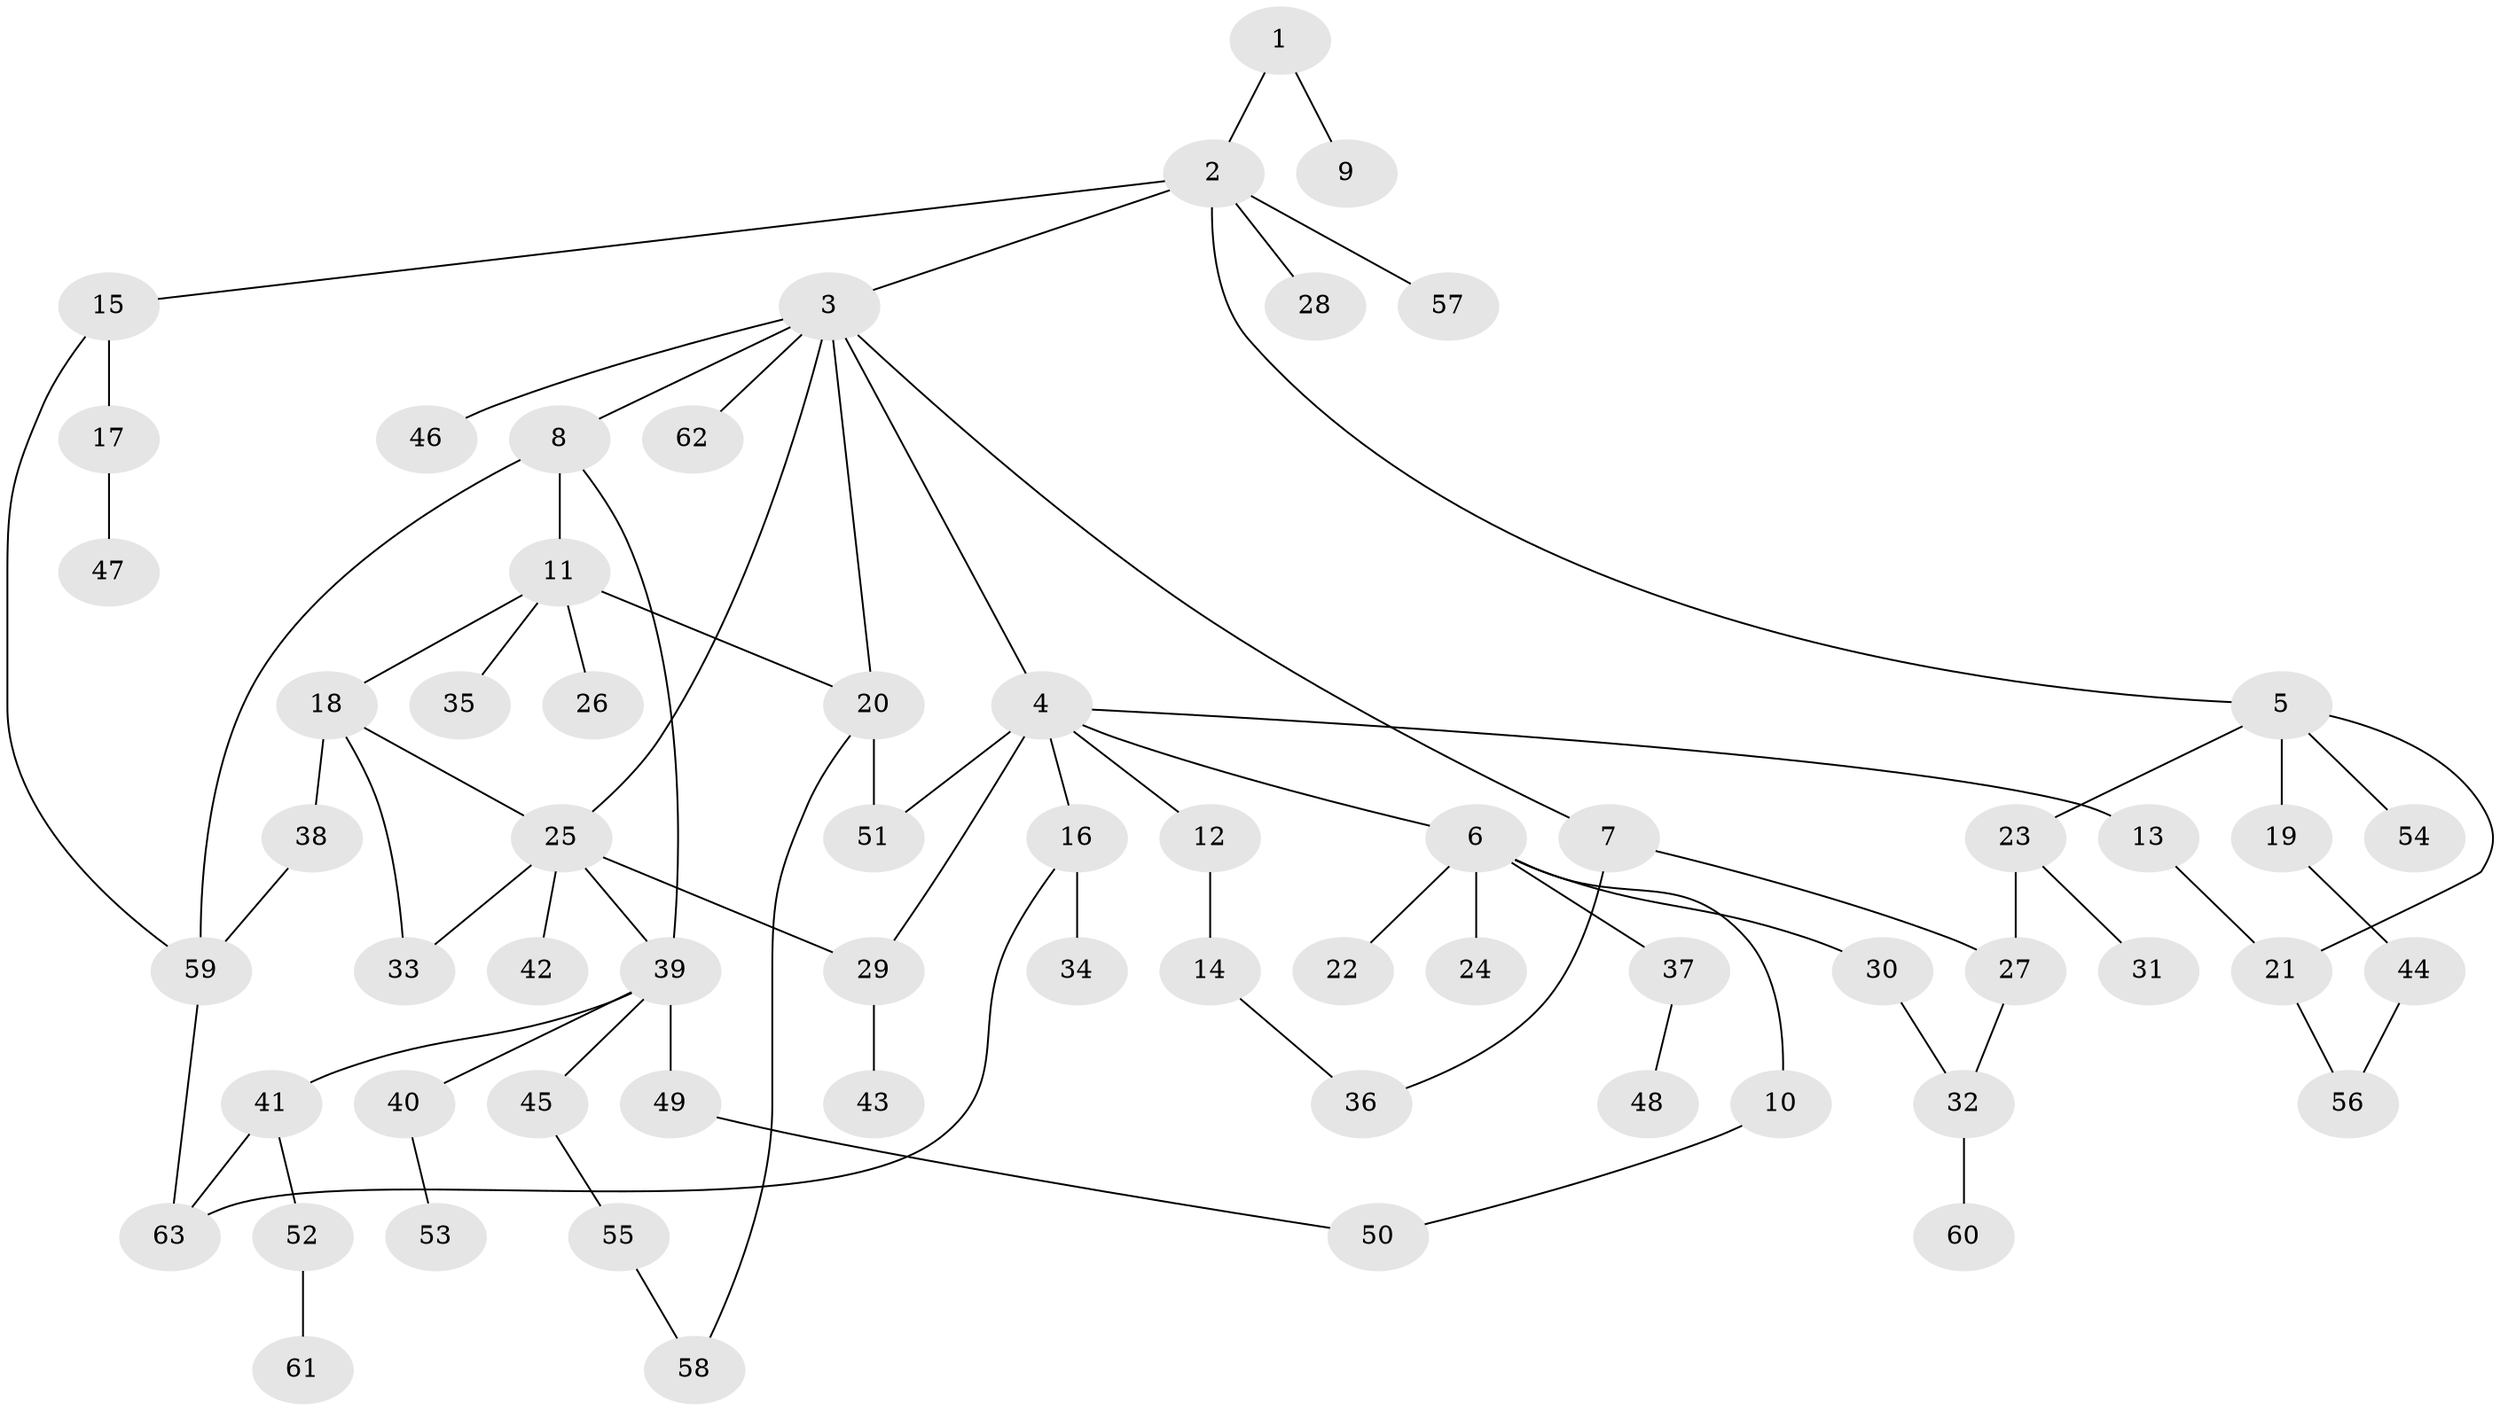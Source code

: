 // coarse degree distribution, {1: 0.4594594594594595, 2: 0.2702702702702703, 4: 0.08108108108108109, 3: 0.10810810810810811, 7: 0.02702702702702703, 13: 0.02702702702702703, 9: 0.02702702702702703}
// Generated by graph-tools (version 1.1) at 2025/46/03/04/25 21:46:20]
// undirected, 63 vertices, 79 edges
graph export_dot {
graph [start="1"]
  node [color=gray90,style=filled];
  1;
  2;
  3;
  4;
  5;
  6;
  7;
  8;
  9;
  10;
  11;
  12;
  13;
  14;
  15;
  16;
  17;
  18;
  19;
  20;
  21;
  22;
  23;
  24;
  25;
  26;
  27;
  28;
  29;
  30;
  31;
  32;
  33;
  34;
  35;
  36;
  37;
  38;
  39;
  40;
  41;
  42;
  43;
  44;
  45;
  46;
  47;
  48;
  49;
  50;
  51;
  52;
  53;
  54;
  55;
  56;
  57;
  58;
  59;
  60;
  61;
  62;
  63;
  1 -- 2;
  1 -- 9;
  2 -- 3;
  2 -- 5;
  2 -- 15;
  2 -- 28;
  2 -- 57;
  3 -- 4;
  3 -- 7;
  3 -- 8;
  3 -- 20;
  3 -- 25;
  3 -- 46;
  3 -- 62;
  4 -- 6;
  4 -- 12;
  4 -- 13;
  4 -- 16;
  4 -- 29;
  4 -- 51;
  5 -- 19;
  5 -- 23;
  5 -- 54;
  5 -- 21;
  6 -- 10;
  6 -- 22;
  6 -- 24;
  6 -- 30;
  6 -- 37;
  7 -- 36;
  7 -- 27;
  8 -- 11;
  8 -- 39;
  8 -- 59;
  10 -- 50;
  11 -- 18;
  11 -- 26;
  11 -- 35;
  11 -- 20;
  12 -- 14;
  13 -- 21;
  14 -- 36;
  15 -- 17;
  15 -- 59;
  16 -- 34;
  16 -- 63;
  17 -- 47;
  18 -- 38;
  18 -- 33;
  18 -- 25;
  19 -- 44;
  20 -- 51;
  20 -- 58;
  21 -- 56;
  23 -- 27;
  23 -- 31;
  25 -- 33;
  25 -- 39;
  25 -- 42;
  25 -- 29;
  27 -- 32;
  29 -- 43;
  30 -- 32;
  32 -- 60;
  37 -- 48;
  38 -- 59;
  39 -- 40;
  39 -- 41;
  39 -- 45;
  39 -- 49;
  40 -- 53;
  41 -- 52;
  41 -- 63;
  44 -- 56;
  45 -- 55;
  49 -- 50;
  52 -- 61;
  55 -- 58;
  59 -- 63;
}
